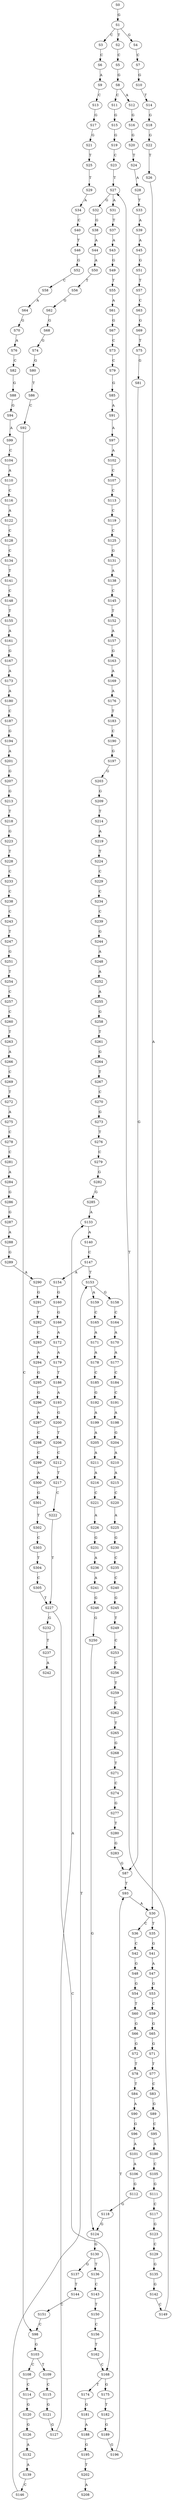 strict digraph  {
	S0 -> S1 [ label = G ];
	S1 -> S2 [ label = T ];
	S1 -> S3 [ label = C ];
	S1 -> S4 [ label = G ];
	S2 -> S5 [ label = C ];
	S3 -> S6 [ label = C ];
	S4 -> S7 [ label = C ];
	S5 -> S8 [ label = G ];
	S6 -> S9 [ label = A ];
	S7 -> S10 [ label = G ];
	S8 -> S11 [ label = C ];
	S8 -> S12 [ label = A ];
	S9 -> S13 [ label = C ];
	S10 -> S14 [ label = T ];
	S11 -> S15 [ label = G ];
	S12 -> S16 [ label = G ];
	S13 -> S17 [ label = G ];
	S14 -> S18 [ label = G ];
	S15 -> S19 [ label = G ];
	S16 -> S20 [ label = G ];
	S17 -> S21 [ label = G ];
	S18 -> S22 [ label = G ];
	S19 -> S23 [ label = C ];
	S20 -> S24 [ label = T ];
	S21 -> S25 [ label = T ];
	S22 -> S26 [ label = T ];
	S23 -> S27 [ label = T ];
	S24 -> S28 [ label = A ];
	S25 -> S29 [ label = T ];
	S26 -> S30 [ label = A ];
	S27 -> S31 [ label = A ];
	S27 -> S32 [ label = G ];
	S28 -> S33 [ label = T ];
	S29 -> S34 [ label = A ];
	S30 -> S35 [ label = T ];
	S30 -> S36 [ label = C ];
	S31 -> S37 [ label = T ];
	S32 -> S38 [ label = G ];
	S33 -> S39 [ label = A ];
	S34 -> S40 [ label = C ];
	S35 -> S41 [ label = G ];
	S36 -> S42 [ label = C ];
	S37 -> S43 [ label = A ];
	S38 -> S44 [ label = A ];
	S39 -> S45 [ label = A ];
	S40 -> S46 [ label = T ];
	S41 -> S47 [ label = A ];
	S42 -> S48 [ label = G ];
	S43 -> S49 [ label = G ];
	S44 -> S50 [ label = A ];
	S45 -> S51 [ label = G ];
	S46 -> S52 [ label = G ];
	S47 -> S53 [ label = G ];
	S48 -> S54 [ label = G ];
	S49 -> S55 [ label = T ];
	S50 -> S56 [ label = T ];
	S51 -> S57 [ label = T ];
	S52 -> S58 [ label = C ];
	S53 -> S59 [ label = C ];
	S54 -> S60 [ label = T ];
	S55 -> S61 [ label = A ];
	S56 -> S62 [ label = G ];
	S57 -> S63 [ label = C ];
	S58 -> S64 [ label = A ];
	S59 -> S65 [ label = G ];
	S60 -> S66 [ label = G ];
	S61 -> S67 [ label = G ];
	S62 -> S68 [ label = G ];
	S63 -> S69 [ label = G ];
	S64 -> S70 [ label = G ];
	S65 -> S71 [ label = G ];
	S66 -> S72 [ label = G ];
	S67 -> S73 [ label = C ];
	S68 -> S74 [ label = G ];
	S69 -> S75 [ label = T ];
	S70 -> S76 [ label = A ];
	S71 -> S77 [ label = T ];
	S72 -> S78 [ label = T ];
	S73 -> S79 [ label = C ];
	S74 -> S80 [ label = G ];
	S75 -> S81 [ label = G ];
	S76 -> S82 [ label = C ];
	S77 -> S83 [ label = C ];
	S78 -> S84 [ label = T ];
	S79 -> S85 [ label = G ];
	S80 -> S86 [ label = T ];
	S81 -> S87 [ label = G ];
	S82 -> S88 [ label = G ];
	S83 -> S89 [ label = G ];
	S84 -> S90 [ label = A ];
	S85 -> S91 [ label = A ];
	S86 -> S92 [ label = C ];
	S87 -> S93 [ label = T ];
	S88 -> S94 [ label = G ];
	S89 -> S95 [ label = C ];
	S90 -> S96 [ label = G ];
	S91 -> S97 [ label = A ];
	S92 -> S98 [ label = C ];
	S93 -> S30 [ label = A ];
	S94 -> S99 [ label = A ];
	S95 -> S100 [ label = A ];
	S96 -> S101 [ label = A ];
	S97 -> S102 [ label = A ];
	S98 -> S103 [ label = G ];
	S99 -> S104 [ label = C ];
	S100 -> S105 [ label = C ];
	S101 -> S106 [ label = A ];
	S102 -> S107 [ label = C ];
	S103 -> S108 [ label = C ];
	S103 -> S109 [ label = T ];
	S104 -> S110 [ label = A ];
	S105 -> S111 [ label = G ];
	S106 -> S112 [ label = G ];
	S107 -> S113 [ label = C ];
	S108 -> S114 [ label = C ];
	S109 -> S115 [ label = C ];
	S110 -> S116 [ label = C ];
	S111 -> S117 [ label = C ];
	S112 -> S118 [ label = G ];
	S113 -> S119 [ label = C ];
	S114 -> S120 [ label = G ];
	S115 -> S121 [ label = G ];
	S116 -> S122 [ label = A ];
	S117 -> S123 [ label = G ];
	S118 -> S124 [ label = G ];
	S119 -> S125 [ label = C ];
	S120 -> S126 [ label = G ];
	S121 -> S127 [ label = G ];
	S122 -> S128 [ label = C ];
	S123 -> S129 [ label = C ];
	S124 -> S130 [ label = G ];
	S125 -> S131 [ label = G ];
	S126 -> S132 [ label = A ];
	S127 -> S133 [ label = A ];
	S128 -> S134 [ label = C ];
	S129 -> S135 [ label = G ];
	S130 -> S136 [ label = T ];
	S130 -> S137 [ label = G ];
	S131 -> S138 [ label = A ];
	S132 -> S139 [ label = A ];
	S133 -> S140 [ label = A ];
	S134 -> S141 [ label = T ];
	S135 -> S142 [ label = G ];
	S136 -> S143 [ label = C ];
	S137 -> S144 [ label = T ];
	S138 -> S145 [ label = C ];
	S139 -> S146 [ label = C ];
	S140 -> S147 [ label = C ];
	S141 -> S148 [ label = C ];
	S142 -> S149 [ label = C ];
	S143 -> S150 [ label = T ];
	S144 -> S151 [ label = C ];
	S145 -> S152 [ label = T ];
	S146 -> S153 [ label = T ];
	S147 -> S154 [ label = A ];
	S147 -> S153 [ label = T ];
	S148 -> S155 [ label = T ];
	S149 -> S27 [ label = T ];
	S150 -> S156 [ label = C ];
	S151 -> S98 [ label = C ];
	S152 -> S157 [ label = A ];
	S153 -> S158 [ label = G ];
	S153 -> S159 [ label = A ];
	S154 -> S160 [ label = G ];
	S155 -> S161 [ label = A ];
	S156 -> S162 [ label = T ];
	S157 -> S163 [ label = G ];
	S158 -> S164 [ label = C ];
	S159 -> S165 [ label = C ];
	S160 -> S166 [ label = G ];
	S161 -> S167 [ label = G ];
	S162 -> S168 [ label = C ];
	S163 -> S169 [ label = A ];
	S164 -> S170 [ label = A ];
	S165 -> S171 [ label = A ];
	S166 -> S172 [ label = A ];
	S167 -> S173 [ label = A ];
	S168 -> S174 [ label = T ];
	S168 -> S175 [ label = G ];
	S169 -> S176 [ label = A ];
	S170 -> S177 [ label = A ];
	S171 -> S178 [ label = A ];
	S172 -> S179 [ label = A ];
	S173 -> S180 [ label = A ];
	S174 -> S181 [ label = G ];
	S175 -> S182 [ label = T ];
	S176 -> S183 [ label = T ];
	S177 -> S184 [ label = C ];
	S178 -> S185 [ label = C ];
	S179 -> S186 [ label = T ];
	S180 -> S187 [ label = C ];
	S181 -> S188 [ label = A ];
	S182 -> S189 [ label = G ];
	S183 -> S190 [ label = C ];
	S184 -> S191 [ label = C ];
	S185 -> S192 [ label = G ];
	S186 -> S193 [ label = A ];
	S187 -> S194 [ label = G ];
	S188 -> S195 [ label = G ];
	S189 -> S196 [ label = G ];
	S190 -> S197 [ label = G ];
	S191 -> S198 [ label = A ];
	S192 -> S199 [ label = A ];
	S193 -> S200 [ label = G ];
	S194 -> S201 [ label = A ];
	S195 -> S202 [ label = T ];
	S196 -> S93 [ label = T ];
	S197 -> S203 [ label = G ];
	S198 -> S204 [ label = G ];
	S199 -> S205 [ label = A ];
	S200 -> S206 [ label = T ];
	S201 -> S207 [ label = G ];
	S202 -> S208 [ label = A ];
	S203 -> S209 [ label = G ];
	S204 -> S210 [ label = A ];
	S205 -> S211 [ label = A ];
	S206 -> S212 [ label = C ];
	S207 -> S213 [ label = G ];
	S209 -> S214 [ label = T ];
	S210 -> S215 [ label = A ];
	S211 -> S216 [ label = A ];
	S212 -> S217 [ label = T ];
	S213 -> S218 [ label = T ];
	S214 -> S219 [ label = A ];
	S215 -> S220 [ label = C ];
	S216 -> S221 [ label = C ];
	S217 -> S222 [ label = C ];
	S218 -> S223 [ label = G ];
	S219 -> S224 [ label = T ];
	S220 -> S225 [ label = A ];
	S221 -> S226 [ label = A ];
	S222 -> S227 [ label = T ];
	S223 -> S228 [ label = T ];
	S224 -> S229 [ label = C ];
	S225 -> S230 [ label = G ];
	S226 -> S231 [ label = G ];
	S227 -> S168 [ label = C ];
	S227 -> S232 [ label = G ];
	S228 -> S233 [ label = C ];
	S229 -> S234 [ label = C ];
	S230 -> S235 [ label = C ];
	S231 -> S236 [ label = A ];
	S232 -> S237 [ label = T ];
	S233 -> S238 [ label = C ];
	S234 -> S239 [ label = C ];
	S235 -> S240 [ label = C ];
	S236 -> S241 [ label = A ];
	S237 -> S242 [ label = A ];
	S238 -> S243 [ label = C ];
	S239 -> S244 [ label = G ];
	S240 -> S245 [ label = G ];
	S241 -> S246 [ label = G ];
	S243 -> S247 [ label = T ];
	S244 -> S248 [ label = A ];
	S245 -> S249 [ label = T ];
	S246 -> S250 [ label = G ];
	S247 -> S251 [ label = G ];
	S248 -> S252 [ label = A ];
	S249 -> S253 [ label = C ];
	S250 -> S124 [ label = G ];
	S251 -> S254 [ label = T ];
	S252 -> S255 [ label = A ];
	S253 -> S256 [ label = C ];
	S254 -> S257 [ label = C ];
	S255 -> S258 [ label = G ];
	S256 -> S259 [ label = T ];
	S257 -> S260 [ label = C ];
	S258 -> S261 [ label = T ];
	S259 -> S262 [ label = C ];
	S260 -> S263 [ label = T ];
	S261 -> S264 [ label = G ];
	S262 -> S265 [ label = T ];
	S263 -> S266 [ label = A ];
	S264 -> S267 [ label = T ];
	S265 -> S268 [ label = G ];
	S266 -> S269 [ label = C ];
	S267 -> S270 [ label = C ];
	S268 -> S271 [ label = T ];
	S269 -> S272 [ label = T ];
	S270 -> S273 [ label = G ];
	S271 -> S274 [ label = C ];
	S272 -> S275 [ label = A ];
	S273 -> S276 [ label = T ];
	S274 -> S277 [ label = G ];
	S275 -> S278 [ label = C ];
	S276 -> S279 [ label = C ];
	S277 -> S280 [ label = T ];
	S278 -> S281 [ label = C ];
	S279 -> S282 [ label = G ];
	S280 -> S283 [ label = G ];
	S281 -> S284 [ label = A ];
	S282 -> S285 [ label = G ];
	S283 -> S87 [ label = G ];
	S284 -> S286 [ label = G ];
	S285 -> S133 [ label = A ];
	S286 -> S287 [ label = G ];
	S287 -> S288 [ label = A ];
	S288 -> S289 [ label = G ];
	S289 -> S290 [ label = A ];
	S290 -> S291 [ label = G ];
	S291 -> S292 [ label = T ];
	S292 -> S293 [ label = C ];
	S293 -> S294 [ label = A ];
	S294 -> S295 [ label = G ];
	S295 -> S296 [ label = G ];
	S296 -> S297 [ label = A ];
	S297 -> S298 [ label = C ];
	S298 -> S299 [ label = C ];
	S299 -> S300 [ label = A ];
	S300 -> S301 [ label = G ];
	S301 -> S302 [ label = T ];
	S302 -> S303 [ label = C ];
	S303 -> S304 [ label = T ];
	S304 -> S305 [ label = C ];
	S305 -> S227 [ label = T ];
}
